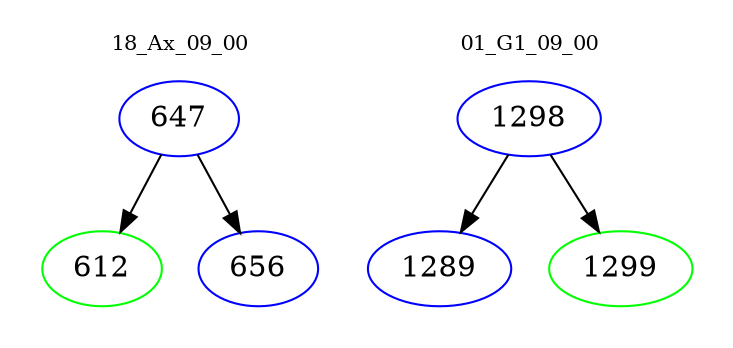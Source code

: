 digraph{
subgraph cluster_0 {
color = white
label = "18_Ax_09_00";
fontsize=10;
T0_647 [label="647", color="blue"]
T0_647 -> T0_612 [color="black"]
T0_612 [label="612", color="green"]
T0_647 -> T0_656 [color="black"]
T0_656 [label="656", color="blue"]
}
subgraph cluster_1 {
color = white
label = "01_G1_09_00";
fontsize=10;
T1_1298 [label="1298", color="blue"]
T1_1298 -> T1_1289 [color="black"]
T1_1289 [label="1289", color="blue"]
T1_1298 -> T1_1299 [color="black"]
T1_1299 [label="1299", color="green"]
}
}
